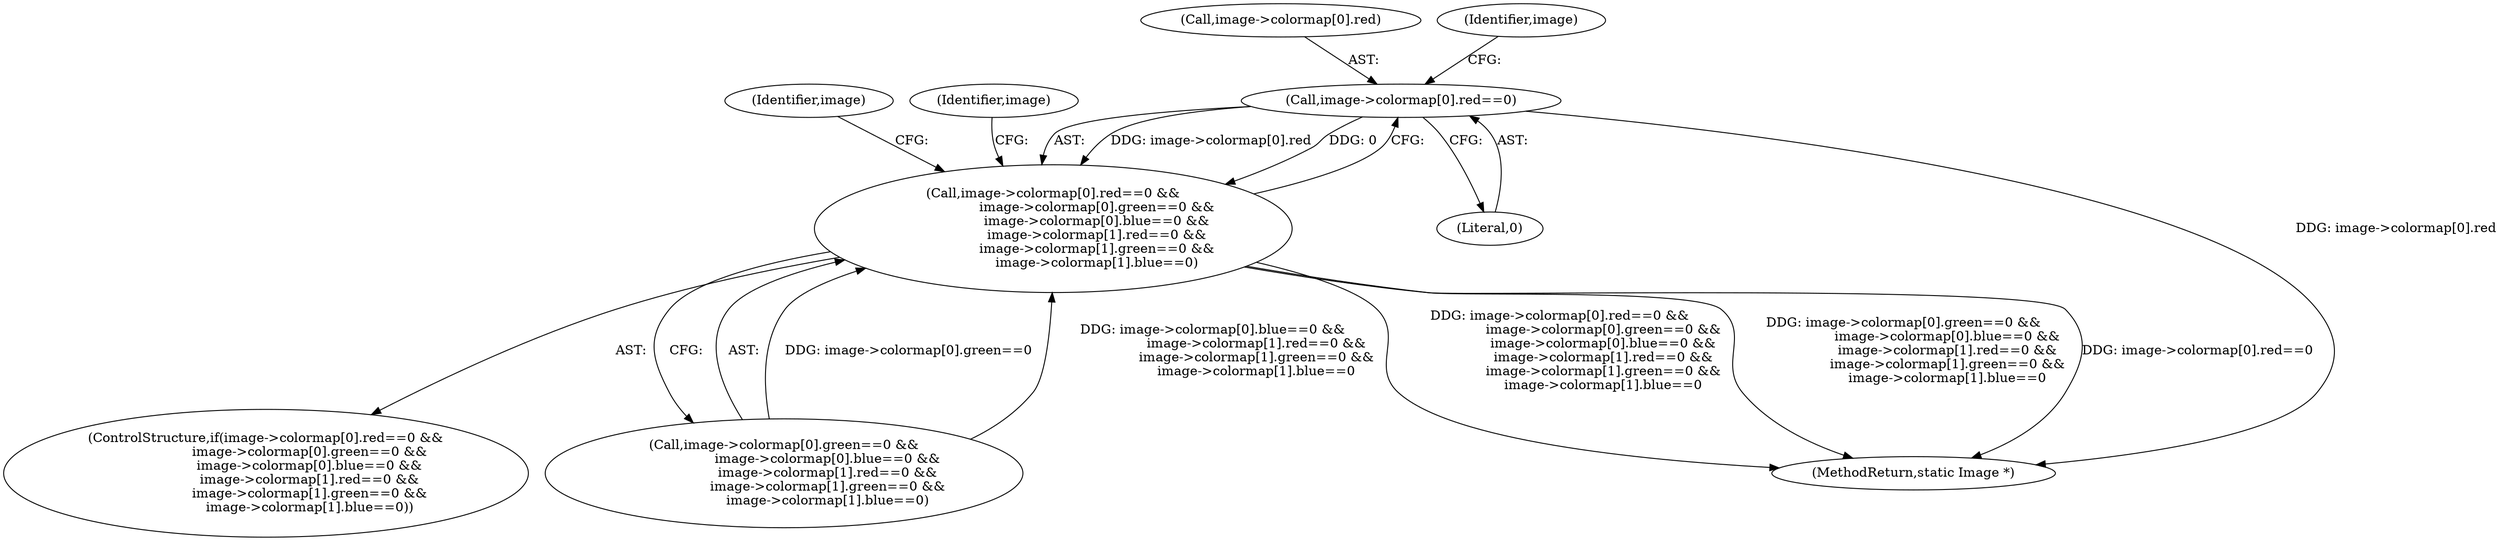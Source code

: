 digraph "0_ImageMagick_2130bf6f89ded32ef0c88a11694f107c52566c53@array" {
"1000976" [label="(Call,image->colormap[0].red==0)"];
"1000975" [label="(Call,image->colormap[0].red==0 &&\n                     image->colormap[0].green==0 &&\n                     image->colormap[0].blue==0 &&\n                     image->colormap[1].red==0 &&\n                     image->colormap[1].green==0 &&\n                     image->colormap[1].blue==0)"];
"1000985" [label="(Call,image->colormap[0].green==0 &&\n                     image->colormap[0].blue==0 &&\n                     image->colormap[1].red==0 &&\n                     image->colormap[1].green==0 &&\n                     image->colormap[1].blue==0)"];
"1001039" [label="(Identifier,image)"];
"1000984" [label="(Literal,0)"];
"1000977" [label="(Call,image->colormap[0].red)"];
"1000974" [label="(ControlStructure,if(image->colormap[0].red==0 &&\n                     image->colormap[0].green==0 &&\n                     image->colormap[0].blue==0 &&\n                     image->colormap[1].red==0 &&\n                     image->colormap[1].green==0 &&\n                     image->colormap[1].blue==0))"];
"1001063" [label="(Identifier,image)"];
"1000976" [label="(Call,image->colormap[0].red==0)"];
"1000975" [label="(Call,image->colormap[0].red==0 &&\n                     image->colormap[0].green==0 &&\n                     image->colormap[0].blue==0 &&\n                     image->colormap[1].red==0 &&\n                     image->colormap[1].green==0 &&\n                     image->colormap[1].blue==0)"];
"1001970" [label="(MethodReturn,static Image *)"];
"1000990" [label="(Identifier,image)"];
"1000976" -> "1000975"  [label="AST: "];
"1000976" -> "1000984"  [label="CFG: "];
"1000977" -> "1000976"  [label="AST: "];
"1000984" -> "1000976"  [label="AST: "];
"1000990" -> "1000976"  [label="CFG: "];
"1000975" -> "1000976"  [label="CFG: "];
"1000976" -> "1001970"  [label="DDG: image->colormap[0].red"];
"1000976" -> "1000975"  [label="DDG: image->colormap[0].red"];
"1000976" -> "1000975"  [label="DDG: 0"];
"1000975" -> "1000974"  [label="AST: "];
"1000975" -> "1000985"  [label="CFG: "];
"1000985" -> "1000975"  [label="AST: "];
"1001039" -> "1000975"  [label="CFG: "];
"1001063" -> "1000975"  [label="CFG: "];
"1000975" -> "1001970"  [label="DDG: image->colormap[0].red==0 &&\n                     image->colormap[0].green==0 &&\n                     image->colormap[0].blue==0 &&\n                     image->colormap[1].red==0 &&\n                     image->colormap[1].green==0 &&\n                     image->colormap[1].blue==0"];
"1000975" -> "1001970"  [label="DDG: image->colormap[0].green==0 &&\n                     image->colormap[0].blue==0 &&\n                     image->colormap[1].red==0 &&\n                     image->colormap[1].green==0 &&\n                     image->colormap[1].blue==0"];
"1000975" -> "1001970"  [label="DDG: image->colormap[0].red==0"];
"1000985" -> "1000975"  [label="DDG: image->colormap[0].green==0"];
"1000985" -> "1000975"  [label="DDG: image->colormap[0].blue==0 &&\n                     image->colormap[1].red==0 &&\n                     image->colormap[1].green==0 &&\n                     image->colormap[1].blue==0"];
}
